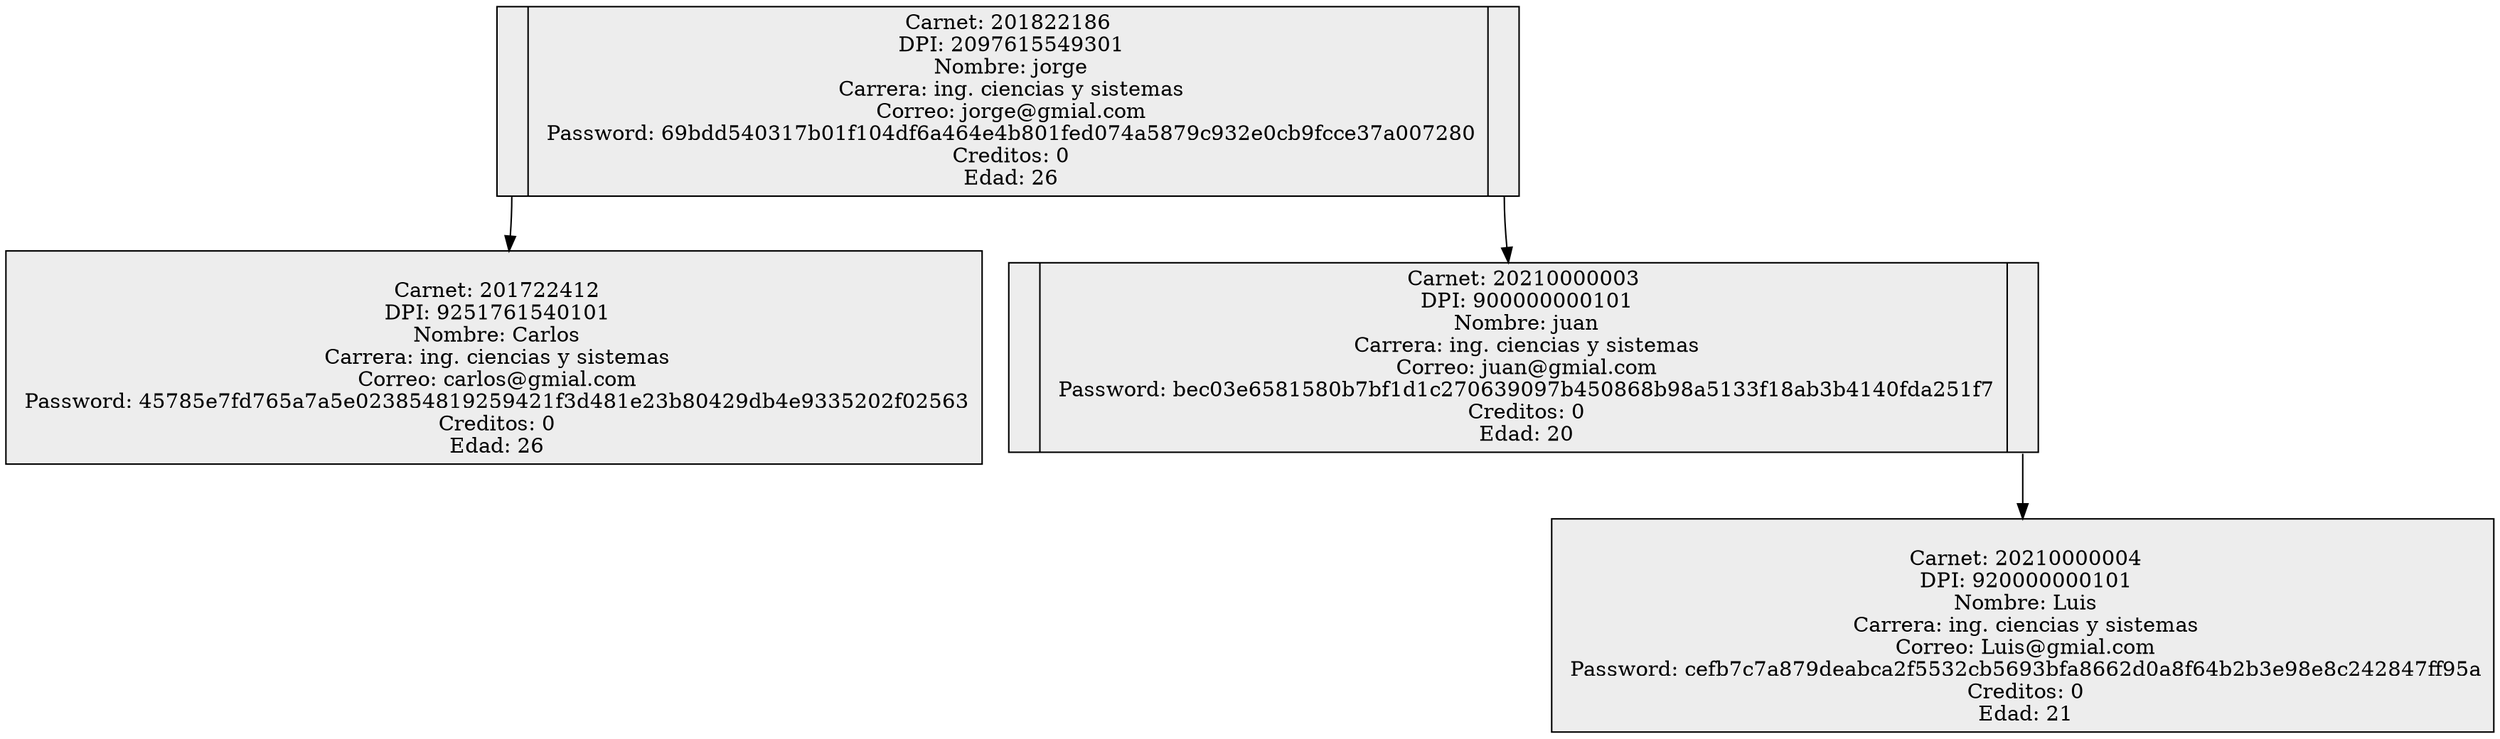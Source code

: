 digraph G { 
rankdir=TB; 
node [shape = record, color=black , style=filled, fillcolor=gray93];
nodo201822186 [ label ="<C0>| Carnet: 201822186\n DPI: 2097615549301\n Nombre: jorge\n Carrera: ing. ciencias y sistemas\n Correo: jorge@gmial.com\n Password: 69bdd540317b01f104df6a464e4b801fed074a5879c932e0cb9fcce37a007280\n Creditos: 0\n Edad: 26|<C1>"];
nodo201722412[ label="\n Carnet: 201722412\n DPI: 9251761540101\n Nombre: Carlos\n Carrera: ing. ciencias y sistemas\n Correo: carlos@gmial.com\n Password: 45785e7fd765a7a5e023854819259421f3d481e23b80429db4e9335202f02563\n Creditos: 0\n Edad: 26"]; 
nodo201822186:C0->nodo201722412
nodo20210000003 [ label ="<C0>| Carnet: 20210000003\n DPI: 900000000101\n Nombre: juan\n Carrera: ing. ciencias y sistemas\n Correo: juan@gmial.com\n Password: bec03e6581580b7bf1d1c270639097b450868b98a5133f18ab3b4140fda251f7\n Creditos: 0\n Edad: 20|<C1>"];
nodo20210000004[ label="\n Carnet: 20210000004\n DPI: 920000000101\n Nombre: Luis\n Carrera: ing. ciencias y sistemas\n Correo: Luis@gmial.com\n Password: cefb7c7a879deabca2f5532cb5693bfa8662d0a8f64b2b3e98e8c242847ff95a\n Creditos: 0\n Edad: 21"]; 
nodo20210000003:C1->nodo20210000004
nodo201822186:C1->nodo20210000003
} 
